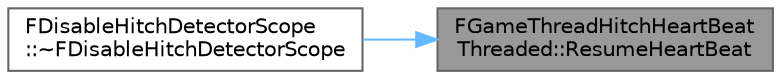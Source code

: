 digraph "FGameThreadHitchHeartBeatThreaded::ResumeHeartBeat"
{
 // INTERACTIVE_SVG=YES
 // LATEX_PDF_SIZE
  bgcolor="transparent";
  edge [fontname=Helvetica,fontsize=10,labelfontname=Helvetica,labelfontsize=10];
  node [fontname=Helvetica,fontsize=10,shape=box,height=0.2,width=0.4];
  rankdir="RL";
  Node1 [id="Node000001",label="FGameThreadHitchHeartBeat\lThreaded::ResumeHeartBeat",height=0.2,width=0.4,color="gray40", fillcolor="grey60", style="filled", fontcolor="black",tooltip="Resume heartbeat hitch detection."];
  Node1 -> Node2 [id="edge1_Node000001_Node000002",dir="back",color="steelblue1",style="solid",tooltip=" "];
  Node2 [id="Node000002",label="FDisableHitchDetectorScope\l::~FDisableHitchDetectorScope",height=0.2,width=0.4,color="grey40", fillcolor="white", style="filled",URL="$dc/dd7/structFDisableHitchDetectorScope.html#afe3380548d28bbeb551aac49d4b8fc88",tooltip=" "];
}
